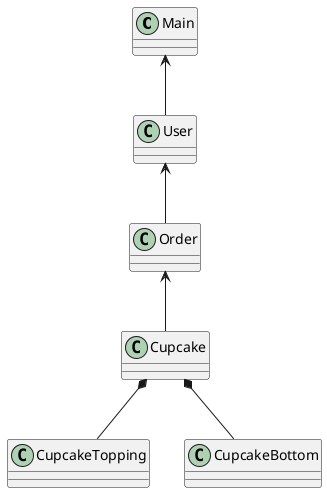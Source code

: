 @startuml
'https://plantuml.com/class-diagram

class Main

class User
class Cupcake
class Order

class CupcakeTopping
class CupcakeBottom




Main <-- User

User <-- Order

Order <-- Cupcake

Cupcake *-- CupcakeBottom
Cupcake *-- CupcakeTopping





@enduml